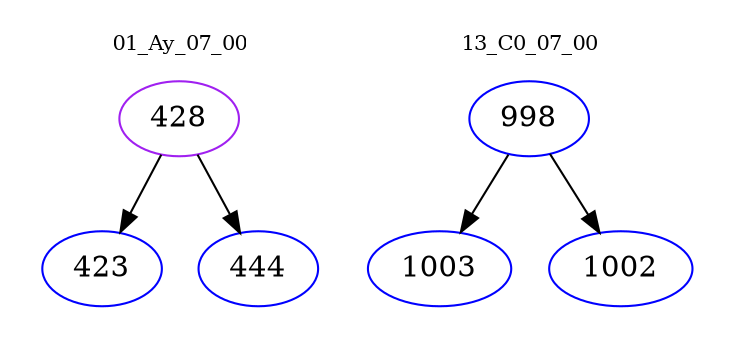 digraph{
subgraph cluster_0 {
color = white
label = "01_Ay_07_00";
fontsize=10;
T0_428 [label="428", color="purple"]
T0_428 -> T0_423 [color="black"]
T0_423 [label="423", color="blue"]
T0_428 -> T0_444 [color="black"]
T0_444 [label="444", color="blue"]
}
subgraph cluster_1 {
color = white
label = "13_C0_07_00";
fontsize=10;
T1_998 [label="998", color="blue"]
T1_998 -> T1_1003 [color="black"]
T1_1003 [label="1003", color="blue"]
T1_998 -> T1_1002 [color="black"]
T1_1002 [label="1002", color="blue"]
}
}
